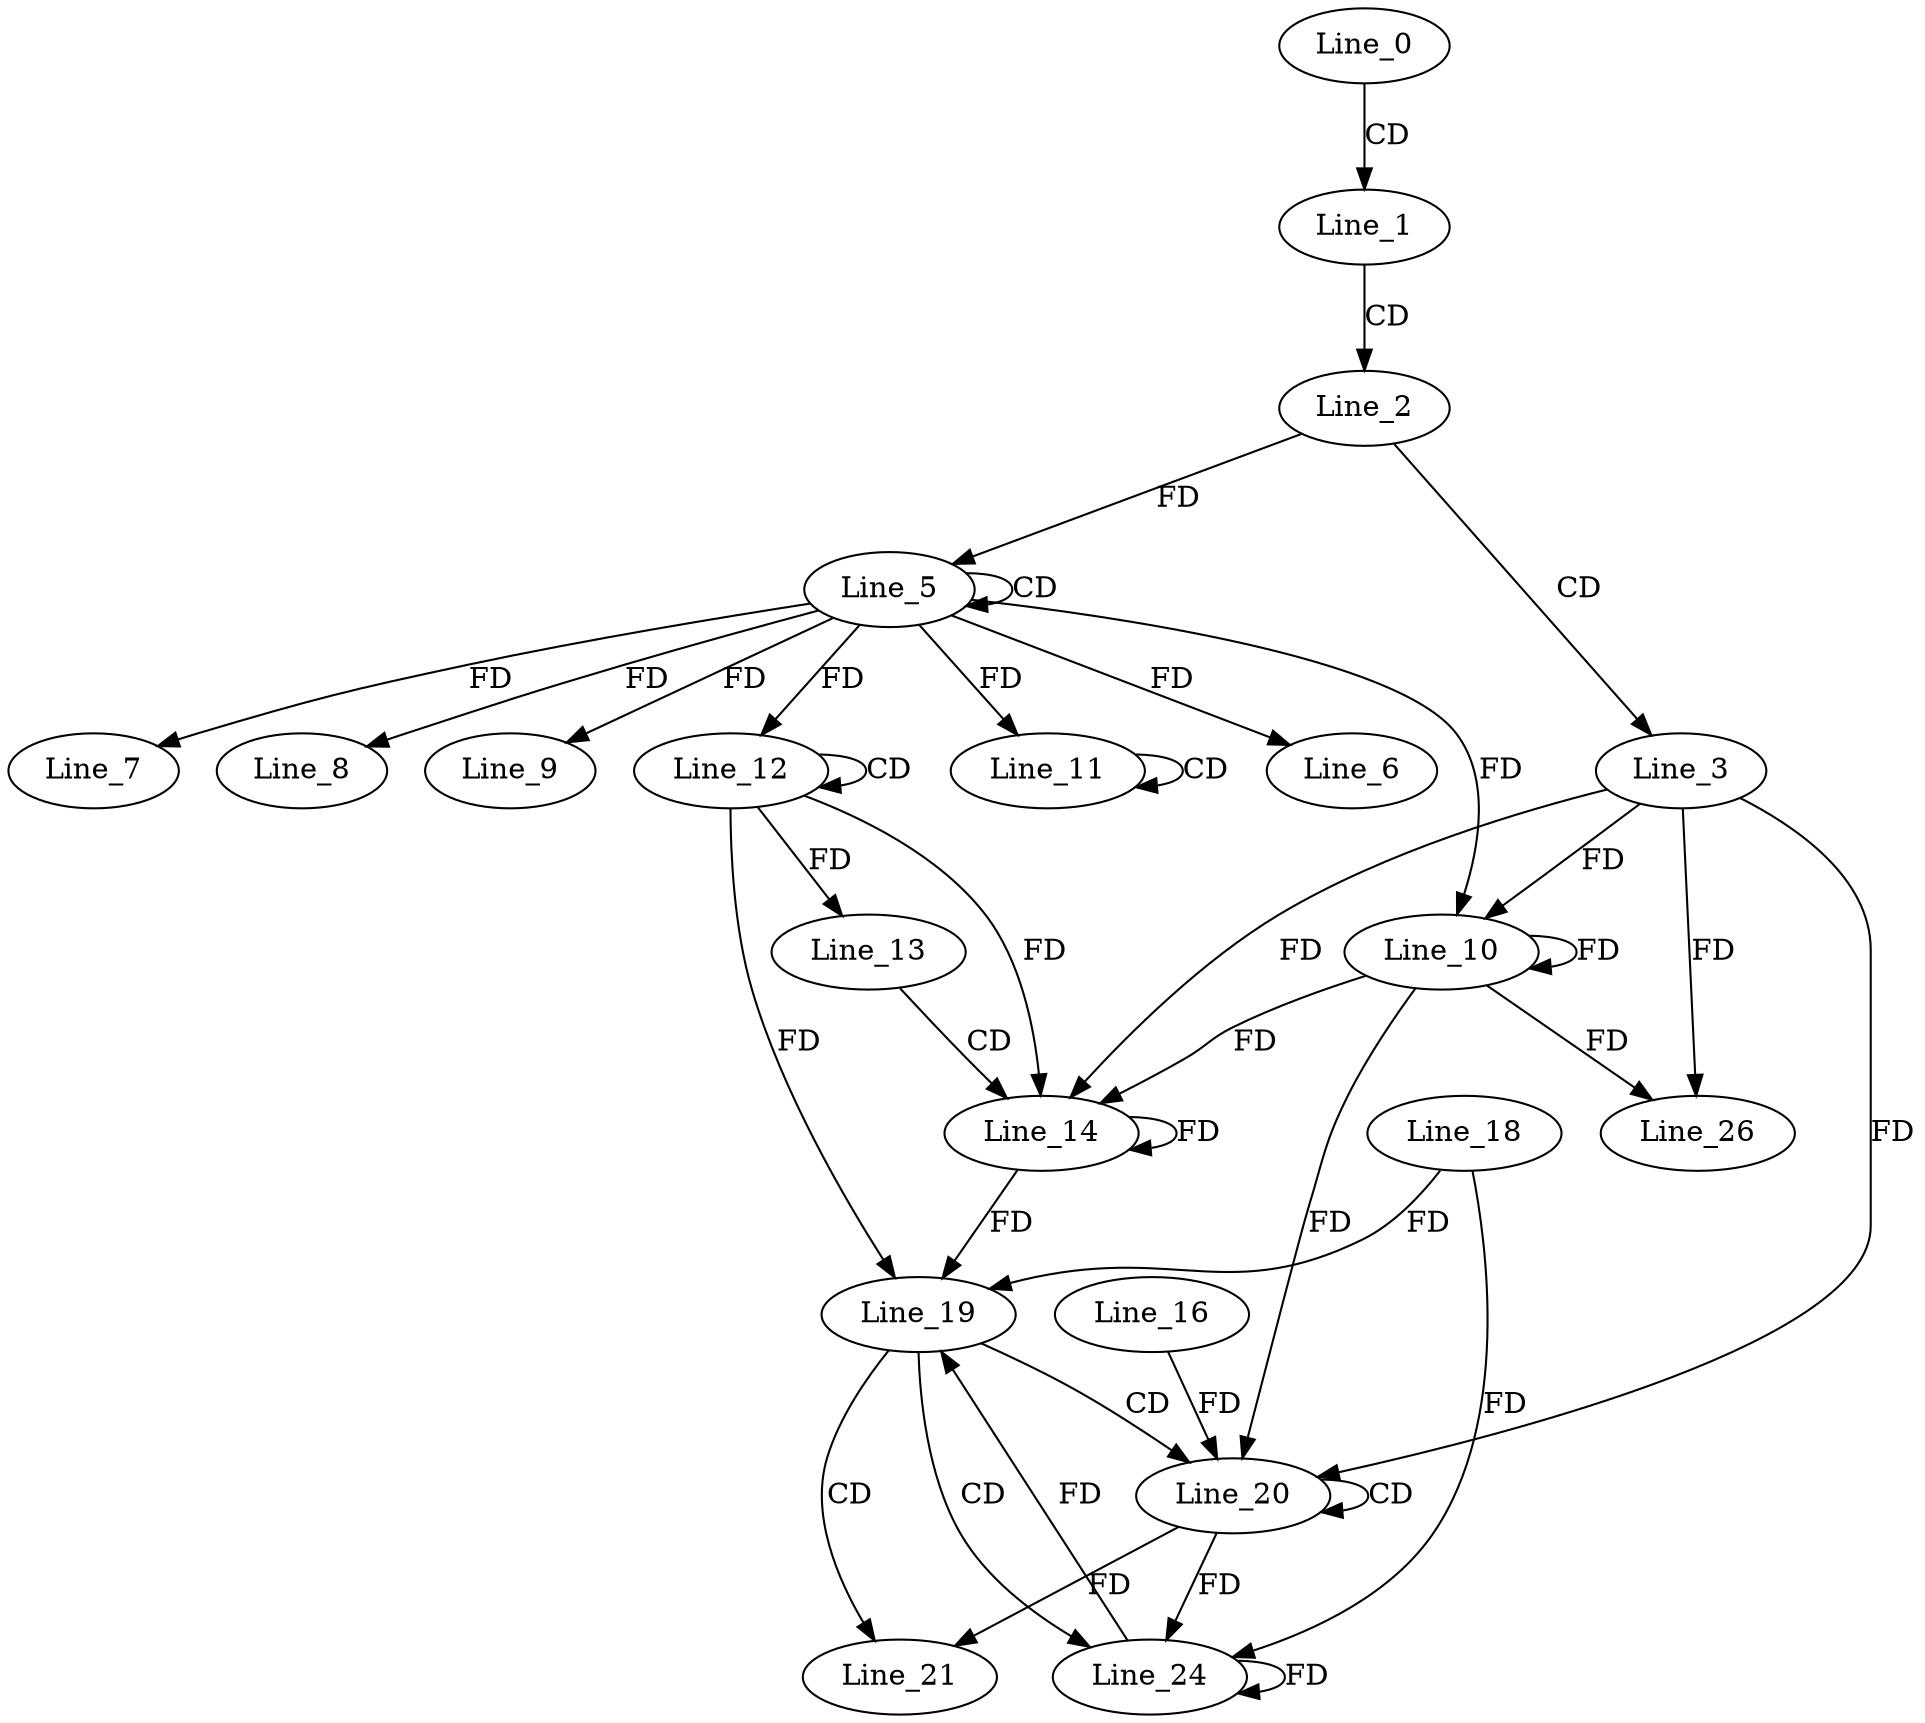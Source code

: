 digraph G {
  Line_0;
  Line_1;
  Line_2;
  Line_3;
  Line_5;
  Line_5;
  Line_6;
  Line_7;
  Line_8;
  Line_9;
  Line_10;
  Line_10;
  Line_11;
  Line_11;
  Line_12;
  Line_12;
  Line_13;
  Line_14;
  Line_14;
  Line_18;
  Line_19;
  Line_20;
  Line_20;
  Line_16;
  Line_21;
  Line_24;
  Line_26;
  Line_0 -> Line_1 [ label="CD" ];
  Line_1 -> Line_2 [ label="CD" ];
  Line_2 -> Line_3 [ label="CD" ];
  Line_5 -> Line_5 [ label="CD" ];
  Line_2 -> Line_5 [ label="FD" ];
  Line_5 -> Line_6 [ label="FD" ];
  Line_5 -> Line_7 [ label="FD" ];
  Line_5 -> Line_8 [ label="FD" ];
  Line_5 -> Line_9 [ label="FD" ];
  Line_3 -> Line_10 [ label="FD" ];
  Line_10 -> Line_10 [ label="FD" ];
  Line_5 -> Line_10 [ label="FD" ];
  Line_11 -> Line_11 [ label="CD" ];
  Line_5 -> Line_11 [ label="FD" ];
  Line_12 -> Line_12 [ label="CD" ];
  Line_5 -> Line_12 [ label="FD" ];
  Line_12 -> Line_13 [ label="FD" ];
  Line_13 -> Line_14 [ label="CD" ];
  Line_12 -> Line_14 [ label="FD" ];
  Line_14 -> Line_14 [ label="FD" ];
  Line_3 -> Line_14 [ label="FD" ];
  Line_10 -> Line_14 [ label="FD" ];
  Line_18 -> Line_19 [ label="FD" ];
  Line_12 -> Line_19 [ label="FD" ];
  Line_14 -> Line_19 [ label="FD" ];
  Line_19 -> Line_20 [ label="CD" ];
  Line_20 -> Line_20 [ label="CD" ];
  Line_3 -> Line_20 [ label="FD" ];
  Line_10 -> Line_20 [ label="FD" ];
  Line_16 -> Line_20 [ label="FD" ];
  Line_19 -> Line_21 [ label="CD" ];
  Line_20 -> Line_21 [ label="FD" ];
  Line_19 -> Line_24 [ label="CD" ];
  Line_24 -> Line_24 [ label="FD" ];
  Line_18 -> Line_24 [ label="FD" ];
  Line_20 -> Line_24 [ label="FD" ];
  Line_3 -> Line_26 [ label="FD" ];
  Line_10 -> Line_26 [ label="FD" ];
  Line_24 -> Line_19 [ label="FD" ];
}
